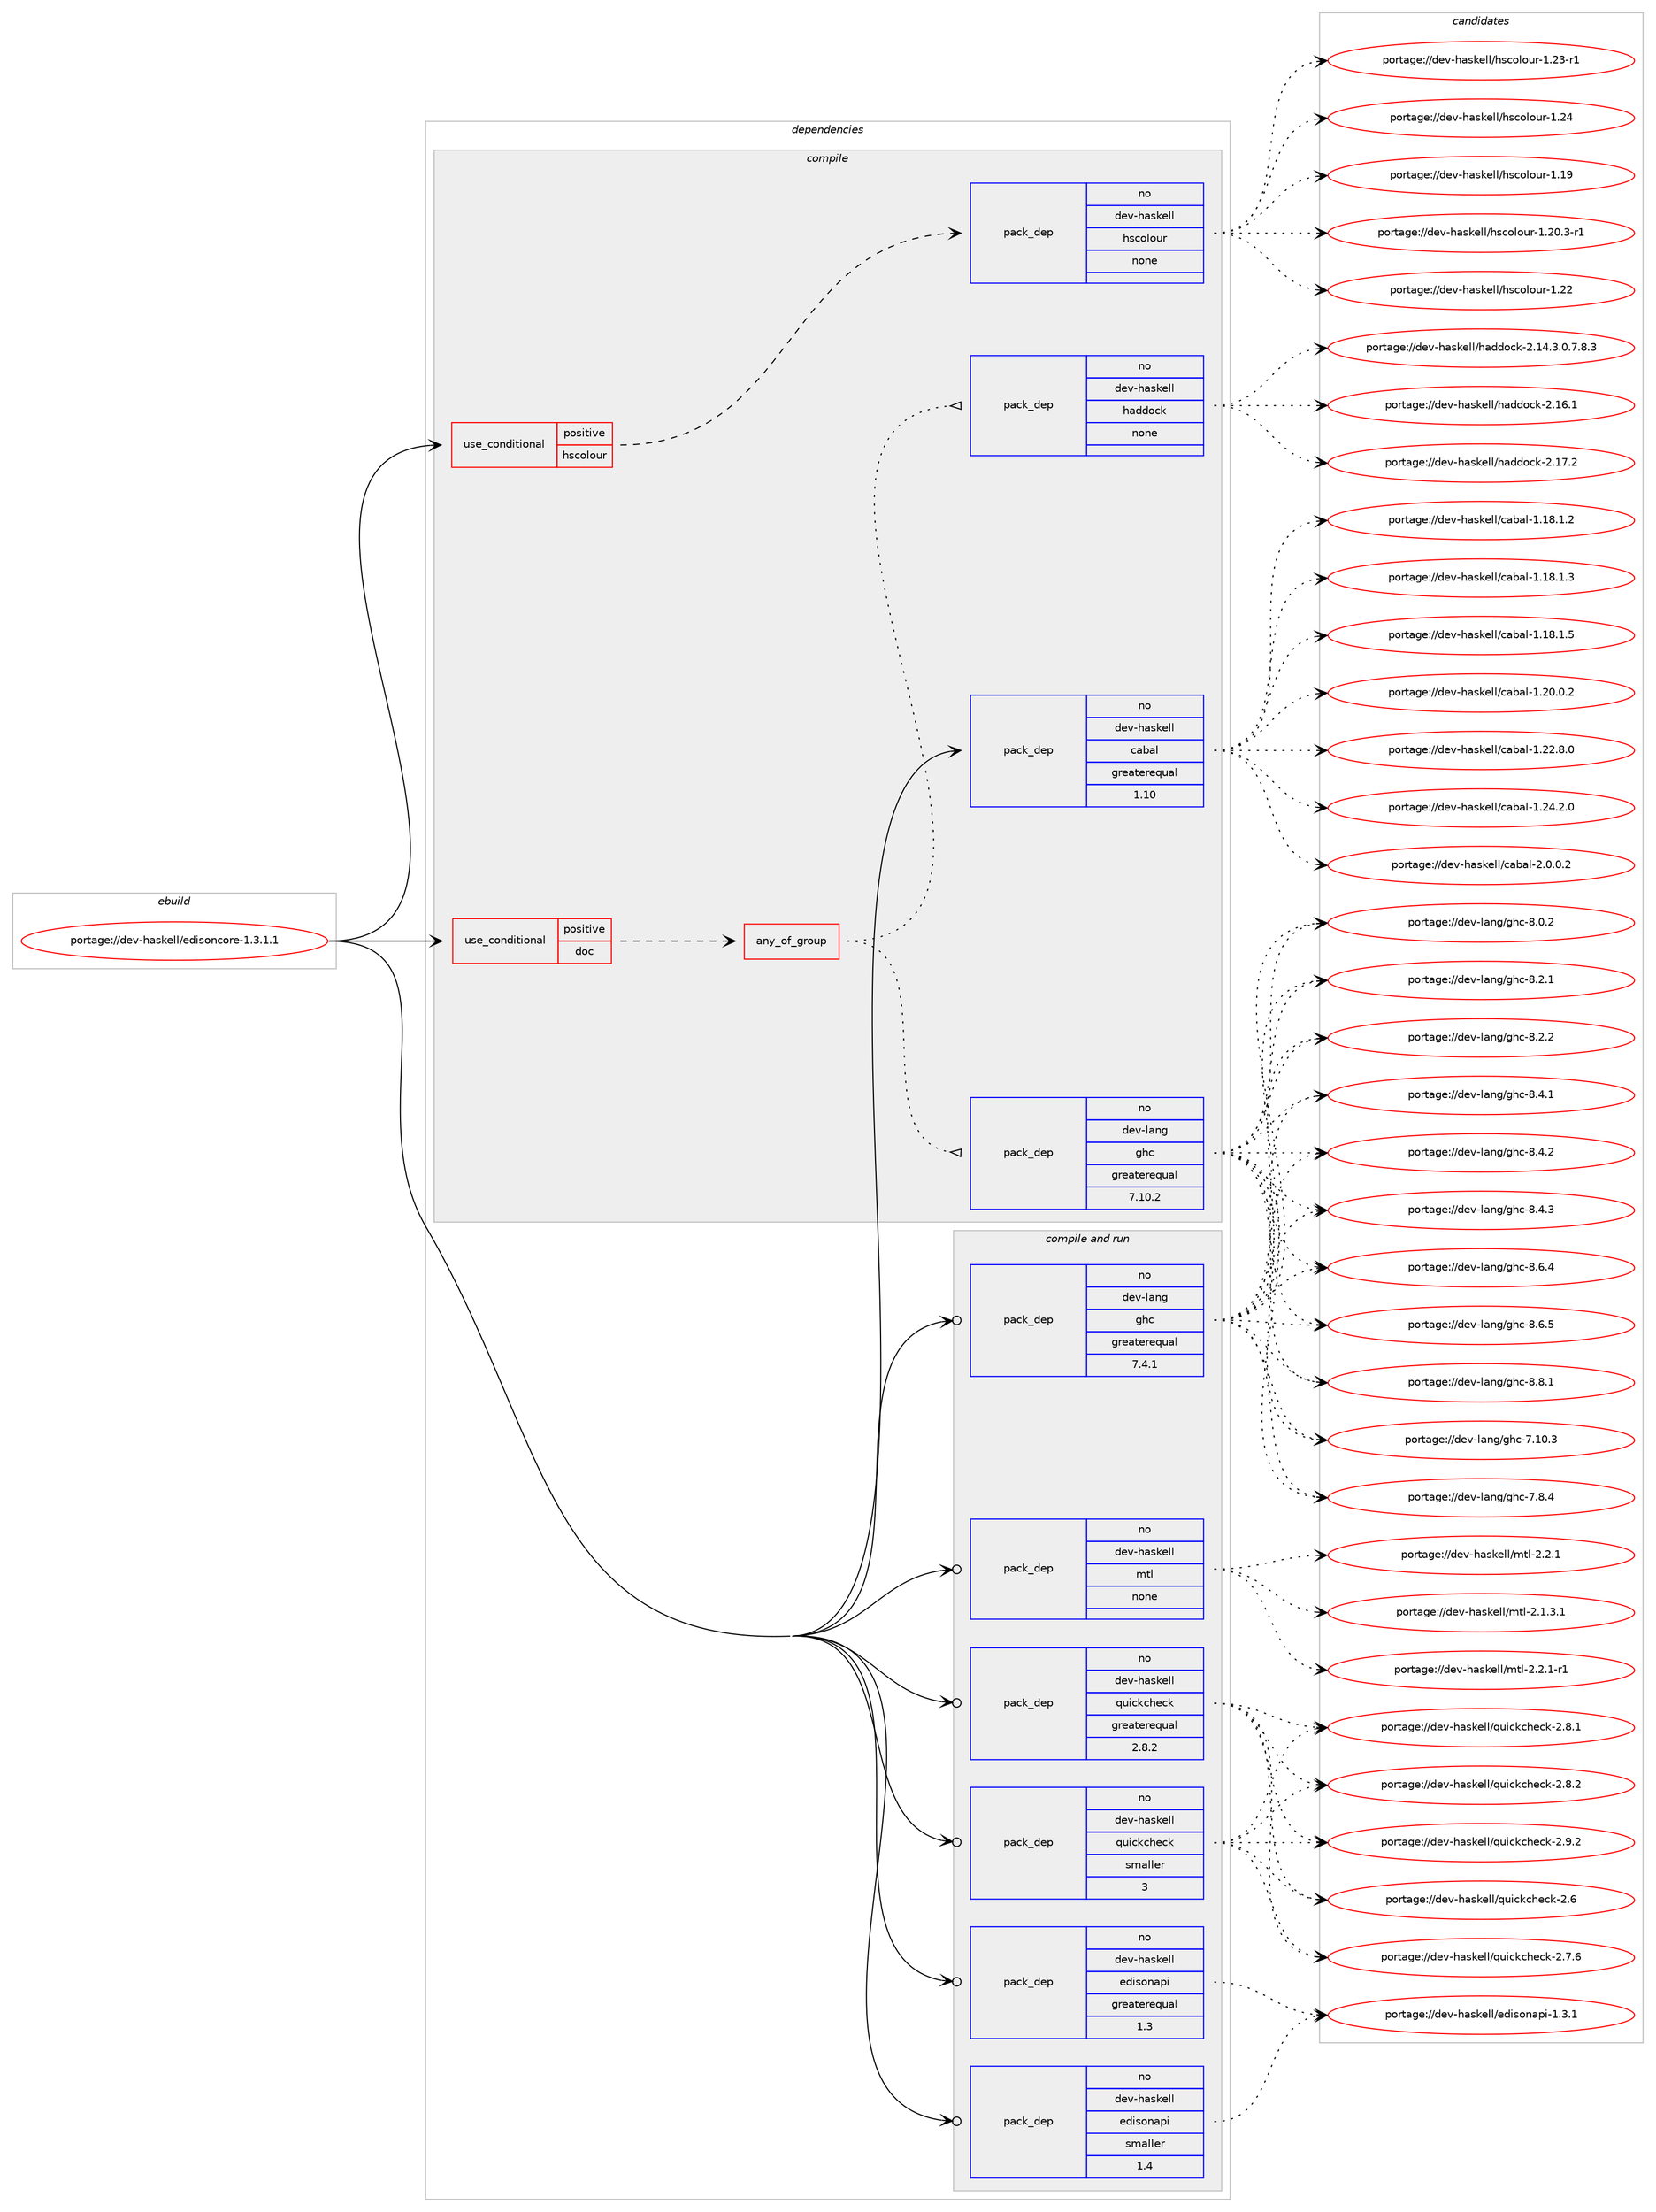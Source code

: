 digraph prolog {

# *************
# Graph options
# *************

newrank=true;
concentrate=true;
compound=true;
graph [rankdir=LR,fontname=Helvetica,fontsize=10,ranksep=1.5];#, ranksep=2.5, nodesep=0.2];
edge  [arrowhead=vee];
node  [fontname=Helvetica,fontsize=10];

# **********
# The ebuild
# **********

subgraph cluster_leftcol {
color=gray;
rank=same;
label=<<i>ebuild</i>>;
id [label="portage://dev-haskell/edisoncore-1.3.1.1", color=red, width=4, href="../dev-haskell/edisoncore-1.3.1.1.svg"];
}

# ****************
# The dependencies
# ****************

subgraph cluster_midcol {
color=gray;
label=<<i>dependencies</i>>;
subgraph cluster_compile {
fillcolor="#eeeeee";
style=filled;
label=<<i>compile</i>>;
subgraph cond15007 {
dependency66944 [label=<<TABLE BORDER="0" CELLBORDER="1" CELLSPACING="0" CELLPADDING="4"><TR><TD ROWSPAN="3" CELLPADDING="10">use_conditional</TD></TR><TR><TD>positive</TD></TR><TR><TD>doc</TD></TR></TABLE>>, shape=none, color=red];
subgraph any1620 {
dependency66945 [label=<<TABLE BORDER="0" CELLBORDER="1" CELLSPACING="0" CELLPADDING="4"><TR><TD CELLPADDING="10">any_of_group</TD></TR></TABLE>>, shape=none, color=red];subgraph pack50258 {
dependency66946 [label=<<TABLE BORDER="0" CELLBORDER="1" CELLSPACING="0" CELLPADDING="4" WIDTH="220"><TR><TD ROWSPAN="6" CELLPADDING="30">pack_dep</TD></TR><TR><TD WIDTH="110">no</TD></TR><TR><TD>dev-haskell</TD></TR><TR><TD>haddock</TD></TR><TR><TD>none</TD></TR><TR><TD></TD></TR></TABLE>>, shape=none, color=blue];
}
dependency66945:e -> dependency66946:w [weight=20,style="dotted",arrowhead="oinv"];
subgraph pack50259 {
dependency66947 [label=<<TABLE BORDER="0" CELLBORDER="1" CELLSPACING="0" CELLPADDING="4" WIDTH="220"><TR><TD ROWSPAN="6" CELLPADDING="30">pack_dep</TD></TR><TR><TD WIDTH="110">no</TD></TR><TR><TD>dev-lang</TD></TR><TR><TD>ghc</TD></TR><TR><TD>greaterequal</TD></TR><TR><TD>7.10.2</TD></TR></TABLE>>, shape=none, color=blue];
}
dependency66945:e -> dependency66947:w [weight=20,style="dotted",arrowhead="oinv"];
}
dependency66944:e -> dependency66945:w [weight=20,style="dashed",arrowhead="vee"];
}
id:e -> dependency66944:w [weight=20,style="solid",arrowhead="vee"];
subgraph cond15008 {
dependency66948 [label=<<TABLE BORDER="0" CELLBORDER="1" CELLSPACING="0" CELLPADDING="4"><TR><TD ROWSPAN="3" CELLPADDING="10">use_conditional</TD></TR><TR><TD>positive</TD></TR><TR><TD>hscolour</TD></TR></TABLE>>, shape=none, color=red];
subgraph pack50260 {
dependency66949 [label=<<TABLE BORDER="0" CELLBORDER="1" CELLSPACING="0" CELLPADDING="4" WIDTH="220"><TR><TD ROWSPAN="6" CELLPADDING="30">pack_dep</TD></TR><TR><TD WIDTH="110">no</TD></TR><TR><TD>dev-haskell</TD></TR><TR><TD>hscolour</TD></TR><TR><TD>none</TD></TR><TR><TD></TD></TR></TABLE>>, shape=none, color=blue];
}
dependency66948:e -> dependency66949:w [weight=20,style="dashed",arrowhead="vee"];
}
id:e -> dependency66948:w [weight=20,style="solid",arrowhead="vee"];
subgraph pack50261 {
dependency66950 [label=<<TABLE BORDER="0" CELLBORDER="1" CELLSPACING="0" CELLPADDING="4" WIDTH="220"><TR><TD ROWSPAN="6" CELLPADDING="30">pack_dep</TD></TR><TR><TD WIDTH="110">no</TD></TR><TR><TD>dev-haskell</TD></TR><TR><TD>cabal</TD></TR><TR><TD>greaterequal</TD></TR><TR><TD>1.10</TD></TR></TABLE>>, shape=none, color=blue];
}
id:e -> dependency66950:w [weight=20,style="solid",arrowhead="vee"];
}
subgraph cluster_compileandrun {
fillcolor="#eeeeee";
style=filled;
label=<<i>compile and run</i>>;
subgraph pack50262 {
dependency66951 [label=<<TABLE BORDER="0" CELLBORDER="1" CELLSPACING="0" CELLPADDING="4" WIDTH="220"><TR><TD ROWSPAN="6" CELLPADDING="30">pack_dep</TD></TR><TR><TD WIDTH="110">no</TD></TR><TR><TD>dev-haskell</TD></TR><TR><TD>edisonapi</TD></TR><TR><TD>greaterequal</TD></TR><TR><TD>1.3</TD></TR></TABLE>>, shape=none, color=blue];
}
id:e -> dependency66951:w [weight=20,style="solid",arrowhead="odotvee"];
subgraph pack50263 {
dependency66952 [label=<<TABLE BORDER="0" CELLBORDER="1" CELLSPACING="0" CELLPADDING="4" WIDTH="220"><TR><TD ROWSPAN="6" CELLPADDING="30">pack_dep</TD></TR><TR><TD WIDTH="110">no</TD></TR><TR><TD>dev-haskell</TD></TR><TR><TD>edisonapi</TD></TR><TR><TD>smaller</TD></TR><TR><TD>1.4</TD></TR></TABLE>>, shape=none, color=blue];
}
id:e -> dependency66952:w [weight=20,style="solid",arrowhead="odotvee"];
subgraph pack50264 {
dependency66953 [label=<<TABLE BORDER="0" CELLBORDER="1" CELLSPACING="0" CELLPADDING="4" WIDTH="220"><TR><TD ROWSPAN="6" CELLPADDING="30">pack_dep</TD></TR><TR><TD WIDTH="110">no</TD></TR><TR><TD>dev-haskell</TD></TR><TR><TD>mtl</TD></TR><TR><TD>none</TD></TR><TR><TD></TD></TR></TABLE>>, shape=none, color=blue];
}
id:e -> dependency66953:w [weight=20,style="solid",arrowhead="odotvee"];
subgraph pack50265 {
dependency66954 [label=<<TABLE BORDER="0" CELLBORDER="1" CELLSPACING="0" CELLPADDING="4" WIDTH="220"><TR><TD ROWSPAN="6" CELLPADDING="30">pack_dep</TD></TR><TR><TD WIDTH="110">no</TD></TR><TR><TD>dev-haskell</TD></TR><TR><TD>quickcheck</TD></TR><TR><TD>greaterequal</TD></TR><TR><TD>2.8.2</TD></TR></TABLE>>, shape=none, color=blue];
}
id:e -> dependency66954:w [weight=20,style="solid",arrowhead="odotvee"];
subgraph pack50266 {
dependency66955 [label=<<TABLE BORDER="0" CELLBORDER="1" CELLSPACING="0" CELLPADDING="4" WIDTH="220"><TR><TD ROWSPAN="6" CELLPADDING="30">pack_dep</TD></TR><TR><TD WIDTH="110">no</TD></TR><TR><TD>dev-haskell</TD></TR><TR><TD>quickcheck</TD></TR><TR><TD>smaller</TD></TR><TR><TD>3</TD></TR></TABLE>>, shape=none, color=blue];
}
id:e -> dependency66955:w [weight=20,style="solid",arrowhead="odotvee"];
subgraph pack50267 {
dependency66956 [label=<<TABLE BORDER="0" CELLBORDER="1" CELLSPACING="0" CELLPADDING="4" WIDTH="220"><TR><TD ROWSPAN="6" CELLPADDING="30">pack_dep</TD></TR><TR><TD WIDTH="110">no</TD></TR><TR><TD>dev-lang</TD></TR><TR><TD>ghc</TD></TR><TR><TD>greaterequal</TD></TR><TR><TD>7.4.1</TD></TR></TABLE>>, shape=none, color=blue];
}
id:e -> dependency66956:w [weight=20,style="solid",arrowhead="odotvee"];
}
subgraph cluster_run {
fillcolor="#eeeeee";
style=filled;
label=<<i>run</i>>;
}
}

# **************
# The candidates
# **************

subgraph cluster_choices {
rank=same;
color=gray;
label=<<i>candidates</i>>;

subgraph choice50258 {
color=black;
nodesep=1;
choiceportage1001011184510497115107101108108471049710010011199107455046495246514648465546564651 [label="portage://dev-haskell/haddock-2.14.3.0.7.8.3", color=red, width=4,href="../dev-haskell/haddock-2.14.3.0.7.8.3.svg"];
choiceportage100101118451049711510710110810847104971001001119910745504649544649 [label="portage://dev-haskell/haddock-2.16.1", color=red, width=4,href="../dev-haskell/haddock-2.16.1.svg"];
choiceportage100101118451049711510710110810847104971001001119910745504649554650 [label="portage://dev-haskell/haddock-2.17.2", color=red, width=4,href="../dev-haskell/haddock-2.17.2.svg"];
dependency66946:e -> choiceportage1001011184510497115107101108108471049710010011199107455046495246514648465546564651:w [style=dotted,weight="100"];
dependency66946:e -> choiceportage100101118451049711510710110810847104971001001119910745504649544649:w [style=dotted,weight="100"];
dependency66946:e -> choiceportage100101118451049711510710110810847104971001001119910745504649554650:w [style=dotted,weight="100"];
}
subgraph choice50259 {
color=black;
nodesep=1;
choiceportage1001011184510897110103471031049945554649484651 [label="portage://dev-lang/ghc-7.10.3", color=red, width=4,href="../dev-lang/ghc-7.10.3.svg"];
choiceportage10010111845108971101034710310499455546564652 [label="portage://dev-lang/ghc-7.8.4", color=red, width=4,href="../dev-lang/ghc-7.8.4.svg"];
choiceportage10010111845108971101034710310499455646484650 [label="portage://dev-lang/ghc-8.0.2", color=red, width=4,href="../dev-lang/ghc-8.0.2.svg"];
choiceportage10010111845108971101034710310499455646504649 [label="portage://dev-lang/ghc-8.2.1", color=red, width=4,href="../dev-lang/ghc-8.2.1.svg"];
choiceportage10010111845108971101034710310499455646504650 [label="portage://dev-lang/ghc-8.2.2", color=red, width=4,href="../dev-lang/ghc-8.2.2.svg"];
choiceportage10010111845108971101034710310499455646524649 [label="portage://dev-lang/ghc-8.4.1", color=red, width=4,href="../dev-lang/ghc-8.4.1.svg"];
choiceportage10010111845108971101034710310499455646524650 [label="portage://dev-lang/ghc-8.4.2", color=red, width=4,href="../dev-lang/ghc-8.4.2.svg"];
choiceportage10010111845108971101034710310499455646524651 [label="portage://dev-lang/ghc-8.4.3", color=red, width=4,href="../dev-lang/ghc-8.4.3.svg"];
choiceportage10010111845108971101034710310499455646544652 [label="portage://dev-lang/ghc-8.6.4", color=red, width=4,href="../dev-lang/ghc-8.6.4.svg"];
choiceportage10010111845108971101034710310499455646544653 [label="portage://dev-lang/ghc-8.6.5", color=red, width=4,href="../dev-lang/ghc-8.6.5.svg"];
choiceportage10010111845108971101034710310499455646564649 [label="portage://dev-lang/ghc-8.8.1", color=red, width=4,href="../dev-lang/ghc-8.8.1.svg"];
dependency66947:e -> choiceportage1001011184510897110103471031049945554649484651:w [style=dotted,weight="100"];
dependency66947:e -> choiceportage10010111845108971101034710310499455546564652:w [style=dotted,weight="100"];
dependency66947:e -> choiceportage10010111845108971101034710310499455646484650:w [style=dotted,weight="100"];
dependency66947:e -> choiceportage10010111845108971101034710310499455646504649:w [style=dotted,weight="100"];
dependency66947:e -> choiceportage10010111845108971101034710310499455646504650:w [style=dotted,weight="100"];
dependency66947:e -> choiceportage10010111845108971101034710310499455646524649:w [style=dotted,weight="100"];
dependency66947:e -> choiceportage10010111845108971101034710310499455646524650:w [style=dotted,weight="100"];
dependency66947:e -> choiceportage10010111845108971101034710310499455646524651:w [style=dotted,weight="100"];
dependency66947:e -> choiceportage10010111845108971101034710310499455646544652:w [style=dotted,weight="100"];
dependency66947:e -> choiceportage10010111845108971101034710310499455646544653:w [style=dotted,weight="100"];
dependency66947:e -> choiceportage10010111845108971101034710310499455646564649:w [style=dotted,weight="100"];
}
subgraph choice50260 {
color=black;
nodesep=1;
choiceportage100101118451049711510710110810847104115991111081111171144549464957 [label="portage://dev-haskell/hscolour-1.19", color=red, width=4,href="../dev-haskell/hscolour-1.19.svg"];
choiceportage10010111845104971151071011081084710411599111108111117114454946504846514511449 [label="portage://dev-haskell/hscolour-1.20.3-r1", color=red, width=4,href="../dev-haskell/hscolour-1.20.3-r1.svg"];
choiceportage100101118451049711510710110810847104115991111081111171144549465050 [label="portage://dev-haskell/hscolour-1.22", color=red, width=4,href="../dev-haskell/hscolour-1.22.svg"];
choiceportage1001011184510497115107101108108471041159911110811111711445494650514511449 [label="portage://dev-haskell/hscolour-1.23-r1", color=red, width=4,href="../dev-haskell/hscolour-1.23-r1.svg"];
choiceportage100101118451049711510710110810847104115991111081111171144549465052 [label="portage://dev-haskell/hscolour-1.24", color=red, width=4,href="../dev-haskell/hscolour-1.24.svg"];
dependency66949:e -> choiceportage100101118451049711510710110810847104115991111081111171144549464957:w [style=dotted,weight="100"];
dependency66949:e -> choiceportage10010111845104971151071011081084710411599111108111117114454946504846514511449:w [style=dotted,weight="100"];
dependency66949:e -> choiceportage100101118451049711510710110810847104115991111081111171144549465050:w [style=dotted,weight="100"];
dependency66949:e -> choiceportage1001011184510497115107101108108471041159911110811111711445494650514511449:w [style=dotted,weight="100"];
dependency66949:e -> choiceportage100101118451049711510710110810847104115991111081111171144549465052:w [style=dotted,weight="100"];
}
subgraph choice50261 {
color=black;
nodesep=1;
choiceportage10010111845104971151071011081084799979897108454946495646494650 [label="portage://dev-haskell/cabal-1.18.1.2", color=red, width=4,href="../dev-haskell/cabal-1.18.1.2.svg"];
choiceportage10010111845104971151071011081084799979897108454946495646494651 [label="portage://dev-haskell/cabal-1.18.1.3", color=red, width=4,href="../dev-haskell/cabal-1.18.1.3.svg"];
choiceportage10010111845104971151071011081084799979897108454946495646494653 [label="portage://dev-haskell/cabal-1.18.1.5", color=red, width=4,href="../dev-haskell/cabal-1.18.1.5.svg"];
choiceportage10010111845104971151071011081084799979897108454946504846484650 [label="portage://dev-haskell/cabal-1.20.0.2", color=red, width=4,href="../dev-haskell/cabal-1.20.0.2.svg"];
choiceportage10010111845104971151071011081084799979897108454946505046564648 [label="portage://dev-haskell/cabal-1.22.8.0", color=red, width=4,href="../dev-haskell/cabal-1.22.8.0.svg"];
choiceportage10010111845104971151071011081084799979897108454946505246504648 [label="portage://dev-haskell/cabal-1.24.2.0", color=red, width=4,href="../dev-haskell/cabal-1.24.2.0.svg"];
choiceportage100101118451049711510710110810847999798971084550464846484650 [label="portage://dev-haskell/cabal-2.0.0.2", color=red, width=4,href="../dev-haskell/cabal-2.0.0.2.svg"];
dependency66950:e -> choiceportage10010111845104971151071011081084799979897108454946495646494650:w [style=dotted,weight="100"];
dependency66950:e -> choiceportage10010111845104971151071011081084799979897108454946495646494651:w [style=dotted,weight="100"];
dependency66950:e -> choiceportage10010111845104971151071011081084799979897108454946495646494653:w [style=dotted,weight="100"];
dependency66950:e -> choiceportage10010111845104971151071011081084799979897108454946504846484650:w [style=dotted,weight="100"];
dependency66950:e -> choiceportage10010111845104971151071011081084799979897108454946505046564648:w [style=dotted,weight="100"];
dependency66950:e -> choiceportage10010111845104971151071011081084799979897108454946505246504648:w [style=dotted,weight="100"];
dependency66950:e -> choiceportage100101118451049711510710110810847999798971084550464846484650:w [style=dotted,weight="100"];
}
subgraph choice50262 {
color=black;
nodesep=1;
choiceportage10010111845104971151071011081084710110010511511111097112105454946514649 [label="portage://dev-haskell/edisonapi-1.3.1", color=red, width=4,href="../dev-haskell/edisonapi-1.3.1.svg"];
dependency66951:e -> choiceportage10010111845104971151071011081084710110010511511111097112105454946514649:w [style=dotted,weight="100"];
}
subgraph choice50263 {
color=black;
nodesep=1;
choiceportage10010111845104971151071011081084710110010511511111097112105454946514649 [label="portage://dev-haskell/edisonapi-1.3.1", color=red, width=4,href="../dev-haskell/edisonapi-1.3.1.svg"];
dependency66952:e -> choiceportage10010111845104971151071011081084710110010511511111097112105454946514649:w [style=dotted,weight="100"];
}
subgraph choice50264 {
color=black;
nodesep=1;
choiceportage1001011184510497115107101108108471091161084550464946514649 [label="portage://dev-haskell/mtl-2.1.3.1", color=red, width=4,href="../dev-haskell/mtl-2.1.3.1.svg"];
choiceportage100101118451049711510710110810847109116108455046504649 [label="portage://dev-haskell/mtl-2.2.1", color=red, width=4,href="../dev-haskell/mtl-2.2.1.svg"];
choiceportage1001011184510497115107101108108471091161084550465046494511449 [label="portage://dev-haskell/mtl-2.2.1-r1", color=red, width=4,href="../dev-haskell/mtl-2.2.1-r1.svg"];
dependency66953:e -> choiceportage1001011184510497115107101108108471091161084550464946514649:w [style=dotted,weight="100"];
dependency66953:e -> choiceportage100101118451049711510710110810847109116108455046504649:w [style=dotted,weight="100"];
dependency66953:e -> choiceportage1001011184510497115107101108108471091161084550465046494511449:w [style=dotted,weight="100"];
}
subgraph choice50265 {
color=black;
nodesep=1;
choiceportage10010111845104971151071011081084711311710599107991041019910745504654 [label="portage://dev-haskell/quickcheck-2.6", color=red, width=4,href="../dev-haskell/quickcheck-2.6.svg"];
choiceportage100101118451049711510710110810847113117105991079910410199107455046554654 [label="portage://dev-haskell/quickcheck-2.7.6", color=red, width=4,href="../dev-haskell/quickcheck-2.7.6.svg"];
choiceportage100101118451049711510710110810847113117105991079910410199107455046564649 [label="portage://dev-haskell/quickcheck-2.8.1", color=red, width=4,href="../dev-haskell/quickcheck-2.8.1.svg"];
choiceportage100101118451049711510710110810847113117105991079910410199107455046564650 [label="portage://dev-haskell/quickcheck-2.8.2", color=red, width=4,href="../dev-haskell/quickcheck-2.8.2.svg"];
choiceportage100101118451049711510710110810847113117105991079910410199107455046574650 [label="portage://dev-haskell/quickcheck-2.9.2", color=red, width=4,href="../dev-haskell/quickcheck-2.9.2.svg"];
dependency66954:e -> choiceportage10010111845104971151071011081084711311710599107991041019910745504654:w [style=dotted,weight="100"];
dependency66954:e -> choiceportage100101118451049711510710110810847113117105991079910410199107455046554654:w [style=dotted,weight="100"];
dependency66954:e -> choiceportage100101118451049711510710110810847113117105991079910410199107455046564649:w [style=dotted,weight="100"];
dependency66954:e -> choiceportage100101118451049711510710110810847113117105991079910410199107455046564650:w [style=dotted,weight="100"];
dependency66954:e -> choiceportage100101118451049711510710110810847113117105991079910410199107455046574650:w [style=dotted,weight="100"];
}
subgraph choice50266 {
color=black;
nodesep=1;
choiceportage10010111845104971151071011081084711311710599107991041019910745504654 [label="portage://dev-haskell/quickcheck-2.6", color=red, width=4,href="../dev-haskell/quickcheck-2.6.svg"];
choiceportage100101118451049711510710110810847113117105991079910410199107455046554654 [label="portage://dev-haskell/quickcheck-2.7.6", color=red, width=4,href="../dev-haskell/quickcheck-2.7.6.svg"];
choiceportage100101118451049711510710110810847113117105991079910410199107455046564649 [label="portage://dev-haskell/quickcheck-2.8.1", color=red, width=4,href="../dev-haskell/quickcheck-2.8.1.svg"];
choiceportage100101118451049711510710110810847113117105991079910410199107455046564650 [label="portage://dev-haskell/quickcheck-2.8.2", color=red, width=4,href="../dev-haskell/quickcheck-2.8.2.svg"];
choiceportage100101118451049711510710110810847113117105991079910410199107455046574650 [label="portage://dev-haskell/quickcheck-2.9.2", color=red, width=4,href="../dev-haskell/quickcheck-2.9.2.svg"];
dependency66955:e -> choiceportage10010111845104971151071011081084711311710599107991041019910745504654:w [style=dotted,weight="100"];
dependency66955:e -> choiceportage100101118451049711510710110810847113117105991079910410199107455046554654:w [style=dotted,weight="100"];
dependency66955:e -> choiceportage100101118451049711510710110810847113117105991079910410199107455046564649:w [style=dotted,weight="100"];
dependency66955:e -> choiceportage100101118451049711510710110810847113117105991079910410199107455046564650:w [style=dotted,weight="100"];
dependency66955:e -> choiceportage100101118451049711510710110810847113117105991079910410199107455046574650:w [style=dotted,weight="100"];
}
subgraph choice50267 {
color=black;
nodesep=1;
choiceportage1001011184510897110103471031049945554649484651 [label="portage://dev-lang/ghc-7.10.3", color=red, width=4,href="../dev-lang/ghc-7.10.3.svg"];
choiceportage10010111845108971101034710310499455546564652 [label="portage://dev-lang/ghc-7.8.4", color=red, width=4,href="../dev-lang/ghc-7.8.4.svg"];
choiceportage10010111845108971101034710310499455646484650 [label="portage://dev-lang/ghc-8.0.2", color=red, width=4,href="../dev-lang/ghc-8.0.2.svg"];
choiceportage10010111845108971101034710310499455646504649 [label="portage://dev-lang/ghc-8.2.1", color=red, width=4,href="../dev-lang/ghc-8.2.1.svg"];
choiceportage10010111845108971101034710310499455646504650 [label="portage://dev-lang/ghc-8.2.2", color=red, width=4,href="../dev-lang/ghc-8.2.2.svg"];
choiceportage10010111845108971101034710310499455646524649 [label="portage://dev-lang/ghc-8.4.1", color=red, width=4,href="../dev-lang/ghc-8.4.1.svg"];
choiceportage10010111845108971101034710310499455646524650 [label="portage://dev-lang/ghc-8.4.2", color=red, width=4,href="../dev-lang/ghc-8.4.2.svg"];
choiceportage10010111845108971101034710310499455646524651 [label="portage://dev-lang/ghc-8.4.3", color=red, width=4,href="../dev-lang/ghc-8.4.3.svg"];
choiceportage10010111845108971101034710310499455646544652 [label="portage://dev-lang/ghc-8.6.4", color=red, width=4,href="../dev-lang/ghc-8.6.4.svg"];
choiceportage10010111845108971101034710310499455646544653 [label="portage://dev-lang/ghc-8.6.5", color=red, width=4,href="../dev-lang/ghc-8.6.5.svg"];
choiceportage10010111845108971101034710310499455646564649 [label="portage://dev-lang/ghc-8.8.1", color=red, width=4,href="../dev-lang/ghc-8.8.1.svg"];
dependency66956:e -> choiceportage1001011184510897110103471031049945554649484651:w [style=dotted,weight="100"];
dependency66956:e -> choiceportage10010111845108971101034710310499455546564652:w [style=dotted,weight="100"];
dependency66956:e -> choiceportage10010111845108971101034710310499455646484650:w [style=dotted,weight="100"];
dependency66956:e -> choiceportage10010111845108971101034710310499455646504649:w [style=dotted,weight="100"];
dependency66956:e -> choiceportage10010111845108971101034710310499455646504650:w [style=dotted,weight="100"];
dependency66956:e -> choiceportage10010111845108971101034710310499455646524649:w [style=dotted,weight="100"];
dependency66956:e -> choiceportage10010111845108971101034710310499455646524650:w [style=dotted,weight="100"];
dependency66956:e -> choiceportage10010111845108971101034710310499455646524651:w [style=dotted,weight="100"];
dependency66956:e -> choiceportage10010111845108971101034710310499455646544652:w [style=dotted,weight="100"];
dependency66956:e -> choiceportage10010111845108971101034710310499455646544653:w [style=dotted,weight="100"];
dependency66956:e -> choiceportage10010111845108971101034710310499455646564649:w [style=dotted,weight="100"];
}
}

}
